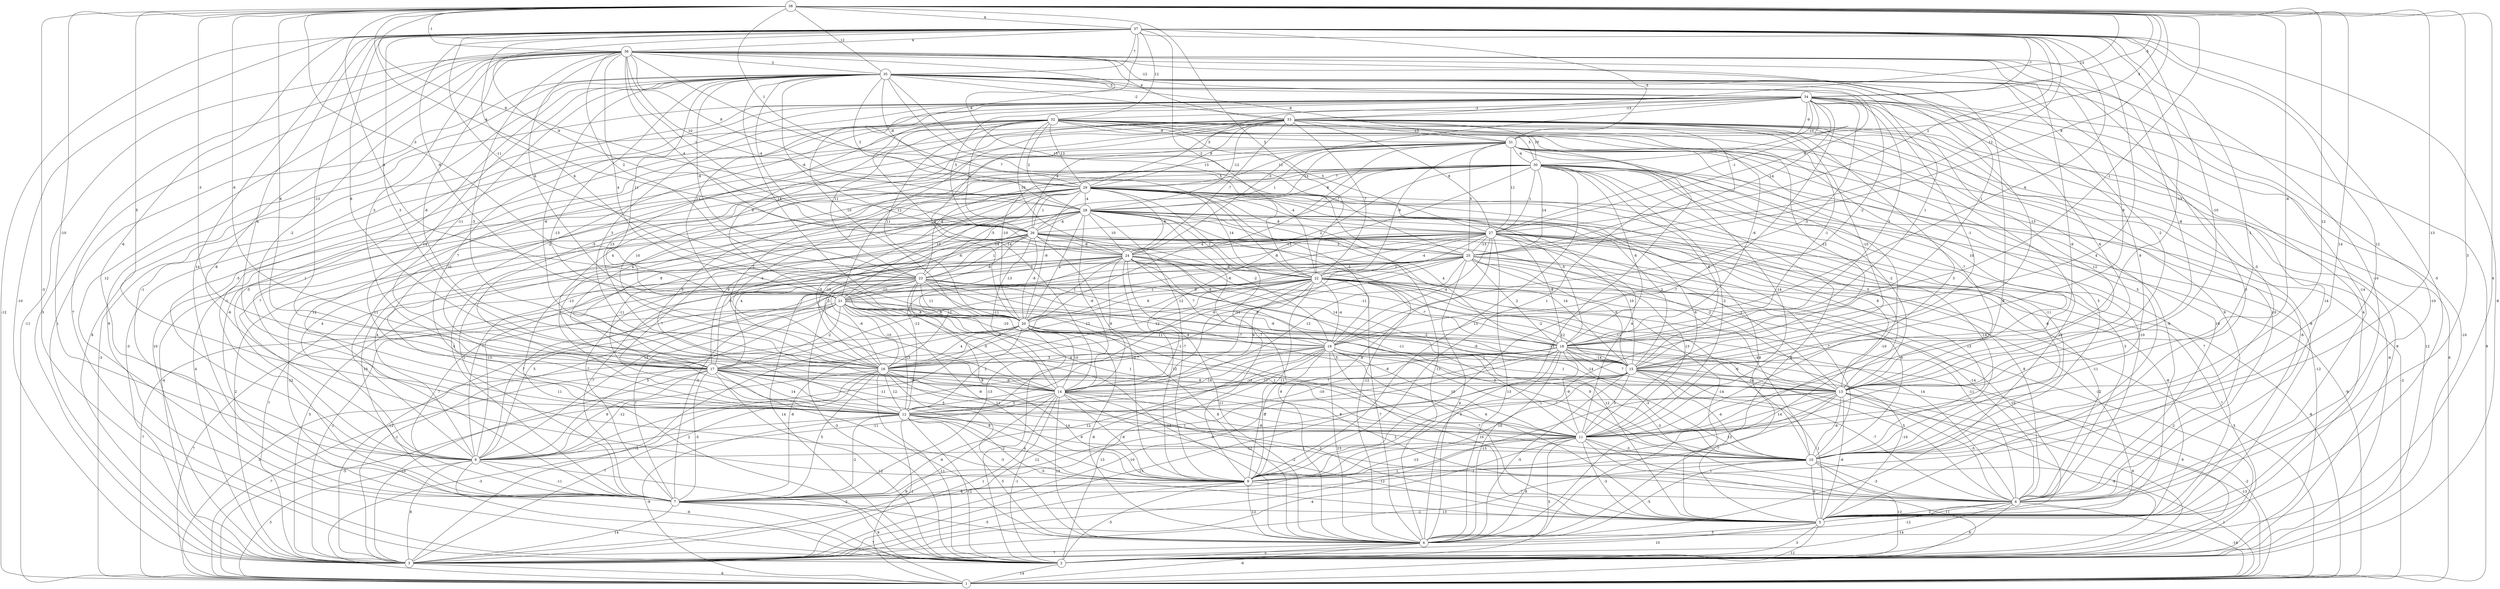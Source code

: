 graph { 
	 fontname="Helvetica,Arial,sans-serif" 
	 node [shape = circle]; 
	 38 -- 2 [label = "-3"];
	 38 -- 4 [label = "4"];
	 38 -- 6 [label = "3"];
	 38 -- 8 [label = "-10"];
	 38 -- 9 [label = "14"];
	 38 -- 10 [label = "-13"];
	 38 -- 11 [label = "12"];
	 38 -- 12 [label = "5"];
	 38 -- 13 [label = "-8"];
	 38 -- 14 [label = "6"];
	 38 -- 16 [label = "-6"];
	 38 -- 17 [label = "-3"];
	 38 -- 18 [label = "-1"];
	 38 -- 20 [label = "-4"];
	 38 -- 22 [label = "5"];
	 38 -- 23 [label = "-3"];
	 38 -- 25 [label = "8"];
	 38 -- 26 [label = "-4"];
	 38 -- 28 [label = "9"];
	 38 -- 29 [label = "1"];
	 38 -- 31 [label = "4"];
	 38 -- 33 [label = "13"];
	 38 -- 34 [label = "-5"];
	 38 -- 35 [label = "12"];
	 38 -- 36 [label = "-1"];
	 38 -- 37 [label = "6"];
	 37 -- 1 [label = "-12"];
	 37 -- 2 [label = "-8"];
	 37 -- 3 [label = "-10"];
	 37 -- 5 [label = "-5"];
	 37 -- 7 [label = "14"];
	 37 -- 8 [label = "-6"];
	 37 -- 9 [label = "4"];
	 37 -- 10 [label = "12"];
	 37 -- 11 [label = "-1"];
	 37 -- 12 [label = "4"];
	 37 -- 13 [label = "-10"];
	 37 -- 14 [label = "3"];
	 37 -- 15 [label = "-13"];
	 37 -- 16 [label = "8"];
	 37 -- 17 [label = "-13"];
	 37 -- 19 [label = "6"];
	 37 -- 20 [label = "6"];
	 37 -- 21 [label = "-8"];
	 37 -- 22 [label = "-2"];
	 37 -- 23 [label = "-11"];
	 37 -- 25 [label = "-12"];
	 37 -- 26 [label = "-9"];
	 37 -- 27 [label = "2"];
	 37 -- 29 [label = "6"];
	 37 -- 31 [label = "-5"];
	 37 -- 32 [label = "12"];
	 37 -- 34 [label = "-7"];
	 37 -- 35 [label = "7"];
	 37 -- 36 [label = "4"];
	 36 -- 1 [label = "-11"];
	 36 -- 2 [label = "7"];
	 36 -- 3 [label = "3"];
	 36 -- 4 [label = "8"];
	 36 -- 5 [label = "3"];
	 36 -- 6 [label = "-10"];
	 36 -- 7 [label = "12"];
	 36 -- 9 [label = "-8"];
	 36 -- 11 [label = "-9"];
	 36 -- 12 [label = "-2"];
	 36 -- 13 [label = "-8"];
	 36 -- 14 [label = "-3"];
	 36 -- 15 [label = "8"];
	 36 -- 16 [label = "-6"];
	 36 -- 17 [label = "3"];
	 36 -- 18 [label = "1"];
	 36 -- 20 [label = "4"];
	 36 -- 21 [label = "6"];
	 36 -- 22 [label = "7"];
	 36 -- 23 [label = "2"];
	 36 -- 24 [label = "-4"];
	 36 -- 25 [label = "13"];
	 36 -- 26 [label = "-1"];
	 36 -- 28 [label = "10"];
	 36 -- 29 [label = "8"];
	 36 -- 33 [label = "6"];
	 36 -- 34 [label = "-12"];
	 36 -- 35 [label = "3"];
	 35 -- 2 [label = "9"];
	 35 -- 3 [label = "1"];
	 35 -- 5 [label = "-10"];
	 35 -- 6 [label = "-14"];
	 35 -- 7 [label = "-1"];
	 35 -- 9 [label = "1"];
	 35 -- 10 [label = "-5"];
	 35 -- 11 [label = "9"];
	 35 -- 12 [label = "14"];
	 35 -- 13 [label = "-2"];
	 35 -- 14 [label = "-13"];
	 35 -- 15 [label = "-13"];
	 35 -- 16 [label = "-6"];
	 35 -- 17 [label = "-11"];
	 35 -- 18 [label = "1"];
	 35 -- 19 [label = "-2"];
	 35 -- 20 [label = "-14"];
	 35 -- 21 [label = "11"];
	 35 -- 22 [label = "5"];
	 35 -- 23 [label = "-9"];
	 35 -- 24 [label = "-6"];
	 35 -- 25 [label = "13"];
	 35 -- 26 [label = "-4"];
	 35 -- 27 [label = "9"];
	 35 -- 28 [label = "3"];
	 35 -- 29 [label = "-8"];
	 35 -- 31 [label = "-6"];
	 35 -- 33 [label = "-2"];
	 35 -- 34 [label = "3"];
	 34 -- 1 [label = "9"];
	 34 -- 2 [label = "-10"];
	 34 -- 3 [label = "8"];
	 34 -- 5 [label = "4"];
	 34 -- 6 [label = "14"];
	 34 -- 7 [label = "-1"];
	 34 -- 8 [label = "-5"];
	 34 -- 9 [label = "-7"];
	 34 -- 11 [label = "12"];
	 34 -- 12 [label = "7"];
	 34 -- 13 [label = "6"];
	 34 -- 14 [label = "-14"];
	 34 -- 15 [label = "-1"];
	 34 -- 16 [label = "3"];
	 34 -- 18 [label = "3"];
	 34 -- 19 [label = "-3"];
	 34 -- 20 [label = "10"];
	 34 -- 21 [label = "11"];
	 34 -- 24 [label = "-3"];
	 34 -- 25 [label = "-14"];
	 34 -- 26 [label = "5"];
	 34 -- 27 [label = "-1"];
	 34 -- 29 [label = "5"];
	 34 -- 30 [label = "-10"];
	 34 -- 31 [label = "-9"];
	 34 -- 32 [label = "-3"];
	 34 -- 33 [label = "-13"];
	 33 -- 1 [label = "6"];
	 33 -- 2 [label = "12"];
	 33 -- 3 [label = "10"];
	 33 -- 4 [label = "13"];
	 33 -- 5 [label = "-8"];
	 33 -- 6 [label = "10"];
	 33 -- 7 [label = "12"];
	 33 -- 8 [label = "-5"];
	 33 -- 9 [label = "1"];
	 33 -- 11 [label = "3"];
	 33 -- 12 [label = "-10"];
	 33 -- 15 [label = "-10"];
	 33 -- 17 [label = "-5"];
	 33 -- 18 [label = "-1"];
	 33 -- 20 [label = "-1"];
	 33 -- 21 [label = "12"];
	 33 -- 22 [label = "7"];
	 33 -- 24 [label = "-7"];
	 33 -- 26 [label = "4"];
	 33 -- 27 [label = "8"];
	 33 -- 28 [label = "-12"];
	 33 -- 29 [label = "9"];
	 33 -- 30 [label = "10"];
	 33 -- 31 [label = "-13"];
	 32 -- 1 [label = "-3"];
	 32 -- 2 [label = "-9"];
	 32 -- 3 [label = "-3"];
	 32 -- 4 [label = "-12"];
	 32 -- 5 [label = "-8"];
	 32 -- 6 [label = "9"];
	 32 -- 7 [label = "-6"];
	 32 -- 10 [label = "5"];
	 32 -- 13 [label = "10"];
	 32 -- 15 [label = "-12"];
	 32 -- 16 [label = "13"];
	 32 -- 17 [label = "-2"];
	 32 -- 18 [label = "-6"];
	 32 -- 20 [label = "11"];
	 32 -- 21 [label = "9"];
	 32 -- 23 [label = "11"];
	 32 -- 24 [label = "10"];
	 32 -- 26 [label = "2"];
	 32 -- 27 [label = "5"];
	 32 -- 28 [label = "2"];
	 32 -- 29 [label = "13"];
	 32 -- 30 [label = "5"];
	 32 -- 31 [label = "-8"];
	 31 -- 2 [label = "-6"];
	 31 -- 4 [label = "-10"];
	 31 -- 5 [label = "-6"];
	 31 -- 6 [label = "10"];
	 31 -- 8 [label = "7"];
	 31 -- 10 [label = "5"];
	 31 -- 11 [label = "-14"];
	 31 -- 13 [label = "-7"];
	 31 -- 16 [label = "10"];
	 31 -- 17 [label = "4"];
	 31 -- 20 [label = "-10"];
	 31 -- 22 [label = "-9"];
	 31 -- 24 [label = "-7"];
	 31 -- 25 [label = "5"];
	 31 -- 26 [label = "1"];
	 31 -- 27 [label = "11"];
	 31 -- 28 [label = "13"];
	 31 -- 29 [label = "11"];
	 31 -- 30 [label = "-4"];
	 30 -- 1 [label = "-2"];
	 30 -- 2 [label = "-12"];
	 30 -- 3 [label = "4"];
	 30 -- 4 [label = "6"];
	 30 -- 5 [label = "7"];
	 30 -- 6 [label = "-10"];
	 30 -- 8 [label = "11"];
	 30 -- 9 [label = "13"];
	 30 -- 10 [label = "-11"];
	 30 -- 11 [label = "-2"];
	 30 -- 12 [label = "3"];
	 30 -- 13 [label = "-2"];
	 30 -- 14 [label = "-6"];
	 30 -- 15 [label = "6"];
	 30 -- 16 [label = "2"];
	 30 -- 17 [label = "4"];
	 30 -- 18 [label = "6"];
	 30 -- 20 [label = "4"];
	 30 -- 23 [label = "-8"];
	 30 -- 25 [label = "14"];
	 30 -- 26 [label = "-7"];
	 30 -- 27 [label = "1"];
	 30 -- 28 [label = "8"];
	 30 -- 29 [label = "7"];
	 29 -- 1 [label = "-9"];
	 29 -- 2 [label = "-12"];
	 29 -- 3 [label = "-4"];
	 29 -- 4 [label = "11"];
	 29 -- 5 [label = "9"];
	 29 -- 6 [label = "3"];
	 29 -- 7 [label = "4"];
	 29 -- 8 [label = "4"];
	 29 -- 9 [label = "-7"];
	 29 -- 10 [label = "-8"];
	 29 -- 11 [label = "6"];
	 29 -- 12 [label = "-13"];
	 29 -- 13 [label = "5"];
	 29 -- 14 [label = "-5"];
	 29 -- 16 [label = "-4"];
	 29 -- 17 [label = "8"];
	 29 -- 18 [label = "-5"];
	 29 -- 19 [label = "-5"];
	 29 -- 20 [label = "-9"];
	 29 -- 21 [label = "10"];
	 29 -- 22 [label = "14"];
	 29 -- 23 [label = "-5"];
	 29 -- 24 [label = "-6"];
	 29 -- 26 [label = "1"];
	 29 -- 27 [label = "-4"];
	 29 -- 28 [label = "-4"];
	 28 -- 2 [label = "11"];
	 28 -- 3 [label = "2"];
	 28 -- 4 [label = "-12"];
	 28 -- 7 [label = "1"];
	 28 -- 8 [label = "4"];
	 28 -- 9 [label = "-7"];
	 28 -- 10 [label = "-14"];
	 28 -- 11 [label = "4"];
	 28 -- 12 [label = "-11"];
	 28 -- 13 [label = "8"];
	 28 -- 14 [label = "-6"];
	 28 -- 15 [label = "2"];
	 28 -- 16 [label = "-10"];
	 28 -- 17 [label = "9"];
	 28 -- 18 [label = "4"];
	 28 -- 19 [label = "-2"];
	 28 -- 20 [label = "4"];
	 28 -- 21 [label = "-6"];
	 28 -- 22 [label = "1"];
	 28 -- 23 [label = "14"];
	 28 -- 24 [label = "10"];
	 28 -- 25 [label = "2"];
	 28 -- 26 [label = "-4"];
	 28 -- 27 [label = "8"];
	 27 -- 1 [label = "-8"];
	 27 -- 2 [label = "7"];
	 27 -- 3 [label = "7"];
	 27 -- 4 [label = "13"];
	 27 -- 5 [label = "-8"];
	 27 -- 6 [label = "-11"];
	 27 -- 7 [label = "-7"];
	 27 -- 8 [label = "7"];
	 27 -- 9 [label = "-9"];
	 27 -- 10 [label = "13"];
	 27 -- 12 [label = "-12"];
	 27 -- 13 [label = "1"];
	 27 -- 14 [label = "-11"];
	 27 -- 15 [label = "10"];
	 27 -- 16 [label = "8"];
	 27 -- 17 [label = "4"];
	 27 -- 18 [label = "-8"];
	 27 -- 19 [label = "-4"];
	 27 -- 22 [label = "-4"];
	 27 -- 23 [label = "-8"];
	 27 -- 24 [label = "-13"];
	 27 -- 25 [label = "-13"];
	 26 -- 4 [label = "9"];
	 26 -- 6 [label = "8"];
	 26 -- 7 [label = "10"];
	 26 -- 9 [label = "-2"];
	 26 -- 10 [label = "-7"];
	 26 -- 12 [label = "7"];
	 26 -- 13 [label = "-2"];
	 26 -- 14 [label = "-11"];
	 26 -- 15 [label = "14"];
	 26 -- 16 [label = "2"];
	 26 -- 17 [label = "-5"];
	 26 -- 19 [label = "-6"];
	 26 -- 20 [label = "-8"];
	 26 -- 21 [label = "-8"];
	 26 -- 23 [label = "1"];
	 26 -- 24 [label = "-6"];
	 26 -- 25 [label = "3"];
	 25 -- 1 [label = "5"];
	 25 -- 3 [label = "5"];
	 25 -- 4 [label = "4"];
	 25 -- 5 [label = "-12"];
	 25 -- 6 [label = "-14"];
	 25 -- 7 [label = "-2"];
	 25 -- 8 [label = "13"];
	 25 -- 10 [label = "9"];
	 25 -- 11 [label = "13"];
	 25 -- 12 [label = "-7"];
	 25 -- 14 [label = "12"];
	 25 -- 15 [label = "6"];
	 25 -- 16 [label = "-6"];
	 25 -- 17 [label = "8"];
	 25 -- 18 [label = "2"];
	 25 -- 20 [label = "-1"];
	 25 -- 22 [label = "1"];
	 24 -- 2 [label = "14"];
	 24 -- 4 [label = "11"];
	 24 -- 5 [label = "-14"];
	 24 -- 7 [label = "-7"];
	 24 -- 8 [label = "-13"];
	 24 -- 9 [label = "12"];
	 24 -- 10 [label = "-4"];
	 24 -- 11 [label = "-11"];
	 24 -- 14 [label = "8"];
	 24 -- 15 [label = "14"];
	 24 -- 16 [label = "-2"];
	 24 -- 18 [label = "-11"];
	 24 -- 19 [label = "7"];
	 24 -- 20 [label = "1"];
	 24 -- 21 [label = "-13"];
	 24 -- 22 [label = "-9"];
	 24 -- 23 [label = "-3"];
	 23 -- 1 [label = "-7"];
	 23 -- 2 [label = "-3"];
	 23 -- 3 [label = "-1"];
	 23 -- 4 [label = "8"];
	 23 -- 5 [label = "12"];
	 23 -- 6 [label = "14"];
	 23 -- 7 [label = "7"];
	 23 -- 8 [label = "7"];
	 23 -- 9 [label = "8"];
	 23 -- 10 [label = "-14"];
	 23 -- 11 [label = "5"];
	 23 -- 14 [label = "-3"];
	 23 -- 15 [label = "-9"];
	 23 -- 16 [label = "-6"];
	 23 -- 18 [label = "8"];
	 23 -- 20 [label = "11"];
	 23 -- 21 [label = "-10"];
	 22 -- 2 [label = "-2"];
	 22 -- 3 [label = "-12"];
	 22 -- 4 [label = "7"];
	 22 -- 5 [label = "10"];
	 22 -- 6 [label = "-11"];
	 22 -- 7 [label = "-13"];
	 22 -- 8 [label = "5"];
	 22 -- 9 [label = "-11"];
	 22 -- 10 [label = "-6"];
	 22 -- 12 [label = "-1"];
	 22 -- 13 [label = "-11"];
	 22 -- 14 [label = "9"];
	 22 -- 15 [label = "-2"];
	 22 -- 16 [label = "12"];
	 22 -- 17 [label = "12"];
	 22 -- 18 [label = "-7"];
	 22 -- 19 [label = "-4"];
	 22 -- 20 [label = "12"];
	 22 -- 21 [label = "6"];
	 21 -- 1 [label = "7"];
	 21 -- 3 [label = "-1"];
	 21 -- 4 [label = "13"];
	 21 -- 5 [label = "6"];
	 21 -- 7 [label = "7"];
	 21 -- 8 [label = "5"];
	 21 -- 9 [label = "-8"];
	 21 -- 10 [label = "3"];
	 21 -- 11 [label = "1"];
	 21 -- 12 [label = "13"];
	 21 -- 13 [label = "-13"];
	 21 -- 14 [label = "-5"];
	 21 -- 15 [label = "-11"];
	 21 -- 16 [label = "-10"];
	 21 -- 17 [label = "-2"];
	 21 -- 19 [label = "-10"];
	 21 -- 20 [label = "8"];
	 20 -- 1 [label = "5"];
	 20 -- 2 [label = "-2"];
	 20 -- 3 [label = "-3"];
	 20 -- 4 [label = "-6"];
	 20 -- 5 [label = "-7"];
	 20 -- 7 [label = "-8"];
	 20 -- 8 [label = "-11"];
	 20 -- 10 [label = "9"];
	 20 -- 11 [label = "1"];
	 20 -- 12 [label = "2"];
	 20 -- 14 [label = "10"];
	 20 -- 15 [label = "-9"];
	 20 -- 16 [label = "4"];
	 20 -- 18 [label = "-2"];
	 20 -- 19 [label = "-9"];
	 19 -- 1 [label = "-5"];
	 19 -- 2 [label = "13"];
	 19 -- 3 [label = "12"];
	 19 -- 4 [label = "13"];
	 19 -- 5 [label = "10"];
	 19 -- 6 [label = "-3"];
	 19 -- 7 [label = "12"];
	 19 -- 9 [label = "-7"];
	 19 -- 10 [label = "-7"];
	 19 -- 11 [label = "10"];
	 19 -- 12 [label = "-14"];
	 19 -- 13 [label = "1"];
	 19 -- 15 [label = "1"];
	 19 -- 16 [label = "3"];
	 18 -- 2 [label = "9"];
	 18 -- 3 [label = "-10"];
	 18 -- 4 [label = "-13"];
	 18 -- 5 [label = "-10"];
	 18 -- 6 [label = "5"];
	 18 -- 7 [label = "1"];
	 18 -- 9 [label = "3"];
	 18 -- 10 [label = "-3"];
	 18 -- 11 [label = "-9"];
	 18 -- 12 [label = "11"];
	 18 -- 13 [label = "7"];
	 18 -- 14 [label = "-8"];
	 18 -- 15 [label = "-14"];
	 18 -- 16 [label = "7"];
	 18 -- 17 [label = "-4"];
	 17 -- 1 [label = "-7"];
	 17 -- 2 [label = "-12"];
	 17 -- 3 [label = "-10"];
	 17 -- 4 [label = "-6"];
	 17 -- 7 [label = "-5"];
	 17 -- 8 [label = "9"];
	 17 -- 9 [label = "9"];
	 17 -- 10 [label = "3"];
	 17 -- 11 [label = "5"];
	 17 -- 12 [label = "14"];
	 17 -- 13 [label = "8"];
	 17 -- 14 [label = "-9"];
	 16 -- 1 [label = "-3"];
	 16 -- 2 [label = "-11"];
	 16 -- 3 [label = "7"];
	 16 -- 4 [label = "-3"];
	 16 -- 5 [label = "-2"];
	 16 -- 6 [label = "2"];
	 16 -- 7 [label = "5"];
	 16 -- 8 [label = "-12"];
	 16 -- 11 [label = "11"];
	 16 -- 12 [label = "12"];
	 16 -- 13 [label = "-12"];
	 16 -- 14 [label = "-9"];
	 15 -- 1 [label = "-2"];
	 15 -- 2 [label = "8"];
	 15 -- 3 [label = "-13"];
	 15 -- 4 [label = "-5"];
	 15 -- 5 [label = "1"];
	 15 -- 6 [label = "-7"];
	 15 -- 7 [label = "-8"];
	 15 -- 9 [label = "10"];
	 15 -- 10 [label = "-4"];
	 15 -- 11 [label = "5"];
	 15 -- 12 [label = "-10"];
	 15 -- 13 [label = "-14"];
	 15 -- 14 [label = "7"];
	 14 -- 1 [label = "9"];
	 14 -- 2 [label = "-1"];
	 14 -- 3 [label = "1"];
	 14 -- 4 [label = "13"];
	 14 -- 5 [label = "-2"];
	 14 -- 6 [label = "1"];
	 14 -- 8 [label = "-11"];
	 14 -- 9 [label = "-6"];
	 14 -- 10 [label = "-8"];
	 14 -- 11 [label = "9"];
	 14 -- 12 [label = "3"];
	 13 -- 1 [label = "-13"];
	 13 -- 2 [label = "-9"];
	 13 -- 3 [label = "-12"];
	 13 -- 5 [label = "-6"];
	 13 -- 6 [label = "-5"];
	 13 -- 7 [label = "-7"];
	 13 -- 9 [label = "13"];
	 13 -- 10 [label = "-6"];
	 13 -- 11 [label = "14"];
	 13 -- 12 [label = "-1"];
	 12 -- 1 [label = "-9"];
	 12 -- 2 [label = "12"];
	 12 -- 3 [label = "-1"];
	 12 -- 4 [label = "5"];
	 12 -- 5 [label = "-5"];
	 12 -- 7 [label = "-2"];
	 12 -- 8 [label = "2"];
	 12 -- 9 [label = "-4"];
	 12 -- 10 [label = "9"];
	 12 -- 11 [label = "14"];
	 11 -- 1 [label = "11"];
	 11 -- 2 [label = "5"];
	 11 -- 3 [label = "-4"];
	 11 -- 4 [label = "8"];
	 11 -- 5 [label = "-3"];
	 11 -- 6 [label = "1"];
	 11 -- 7 [label = "1"];
	 11 -- 8 [label = "-12"];
	 11 -- 9 [label = "-13"];
	 11 -- 10 [label = "-3"];
	 10 -- 1 [label = "1"];
	 10 -- 2 [label = "12"];
	 10 -- 3 [label = "-1"];
	 10 -- 4 [label = "-5"];
	 10 -- 5 [label = "9"];
	 10 -- 6 [label = "-3"];
	 10 -- 9 [label = "-1"];
	 9 -- 2 [label = "-5"];
	 9 -- 3 [label = "-5"];
	 9 -- 4 [label = "12"];
	 9 -- 6 [label = "7"];
	 9 -- 7 [label = "8"];
	 8 -- 1 [label = "3"];
	 8 -- 2 [label = "-6"];
	 8 -- 3 [label = "8"];
	 8 -- 4 [label = "-2"];
	 8 -- 7 [label = "-11"];
	 7 -- 1 [label = "7"];
	 7 -- 2 [label = "9"];
	 7 -- 3 [label = "14"];
	 7 -- 5 [label = "13"];
	 6 -- 1 [label = "-14"];
	 6 -- 2 [label = "6"];
	 6 -- 3 [label = "-14"];
	 6 -- 4 [label = "-12"];
	 6 -- 5 [label = "2"];
	 5 -- 1 [label = "-12"];
	 5 -- 2 [label = "3"];
	 5 -- 3 [label = "10"];
	 5 -- 4 [label = "5"];
	 4 -- 1 [label = "-6"];
	 4 -- 2 [label = "5"];
	 4 -- 3 [label = "7"];
	 3 -- 1 [label = "6"];
	 2 -- 1 [label = "14"];
	 1;
	 2;
	 3;
	 4;
	 5;
	 6;
	 7;
	 8;
	 9;
	 10;
	 11;
	 12;
	 13;
	 14;
	 15;
	 16;
	 17;
	 18;
	 19;
	 20;
	 21;
	 22;
	 23;
	 24;
	 25;
	 26;
	 27;
	 28;
	 29;
	 30;
	 31;
	 32;
	 33;
	 34;
	 35;
	 36;
	 37;
	 38;
}
